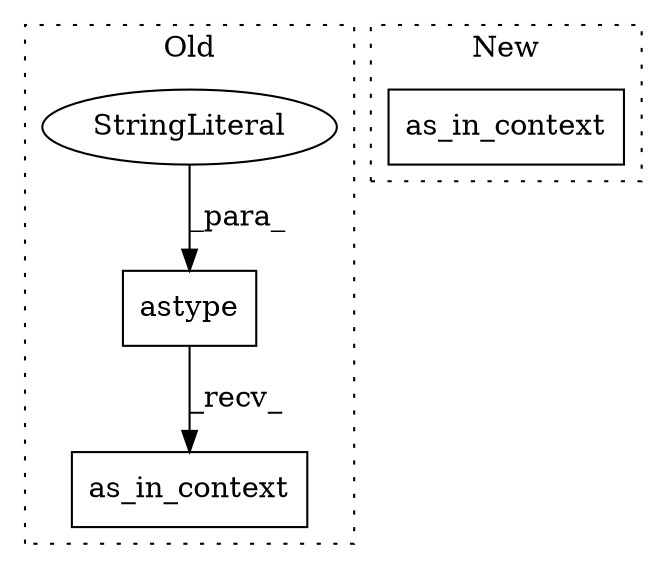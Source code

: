 digraph G {
subgraph cluster0 {
1 [label="astype" a="32" s="5217,5231" l="7,1" shape="box"];
3 [label="as_in_context" a="32" s="5233,5250" l="14,1" shape="box"];
4 [label="StringLiteral" a="45" s="5224" l="7" shape="ellipse"];
label = "Old";
style="dotted";
}
subgraph cluster1 {
2 [label="as_in_context" a="32" s="5306,5323" l="14,1" shape="box"];
label = "New";
style="dotted";
}
1 -> 3 [label="_recv_"];
4 -> 1 [label="_para_"];
}
